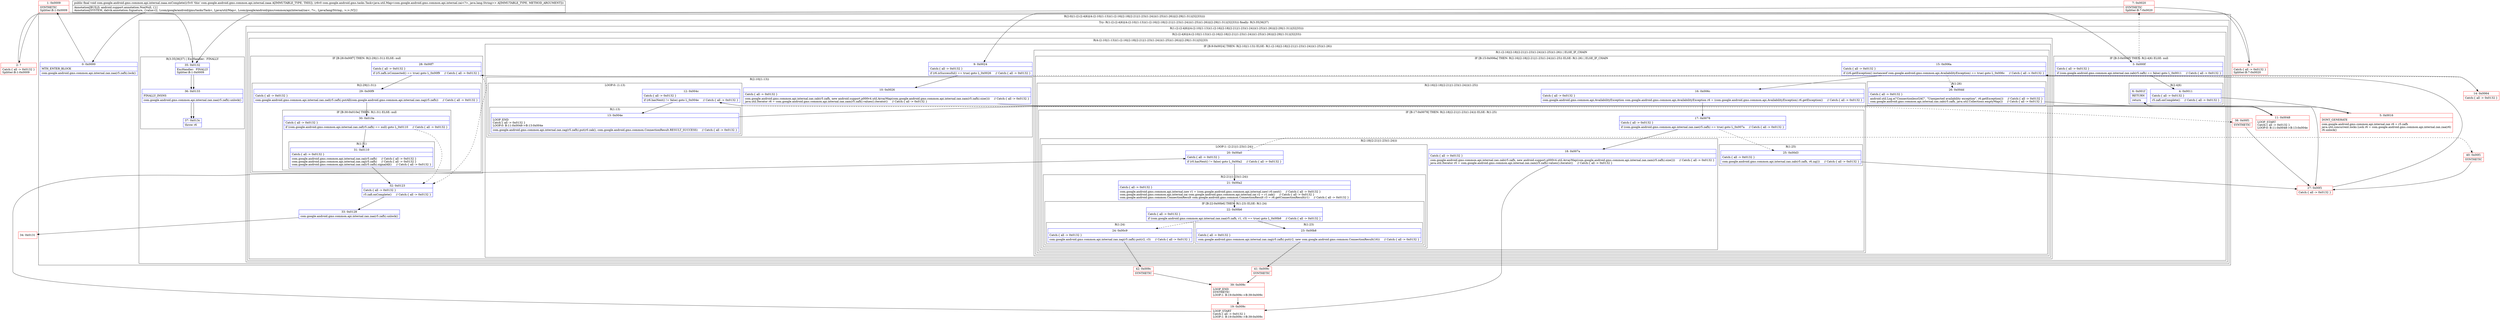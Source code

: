 digraph "CFG forcom.google.android.gms.common.api.internal.zaaa.onComplete(Lcom\/google\/android\/gms\/tasks\/Task;)V" {
subgraph cluster_Region_1348650892 {
label = "R(2:0|(1:(2:(2:4|6)|(4:(2:10|(1:13))(1:(2:16|(2:18|(2:21|(1:23)(1:24)))(1:25))(1:26))|(2:29|(1:31))|32|33))))";
node [shape=record,color=blue];
Node_0 [shape=record,label="{0\:\ 0x0000|MTH_ENTER_BLOCK\l|com.google.android.gms.common.api.internal.zax.zaa(r5.zafh).lock()\l}"];
subgraph cluster_TryCatchRegion_1632526252 {
label = "Try: R(1:(2:(2:4|6)|(4:(2:10|(1:13))(1:(2:16|(2:18|(2:21|(1:23)(1:24)))(1:25))(1:26))|(2:29|(1:31))|32|33))) finally: R(3:35|36|37)";
node [shape=record,color=blue];
subgraph cluster_Region_1134629478 {
label = "R(1:(2:(2:4|6)|(4:(2:10|(1:13))(1:(2:16|(2:18|(2:21|(1:23)(1:24)))(1:25))(1:26))|(2:29|(1:31))|32|33)))";
node [shape=record,color=blue];
subgraph cluster_Region_1342828031 {
label = "R(2:(2:4|6)|(4:(2:10|(1:13))(1:(2:16|(2:18|(2:21|(1:23)(1:24)))(1:25))(1:26))|(2:29|(1:31))|32|33))";
node [shape=record,color=blue];
subgraph cluster_IfRegion_378609365 {
label = "IF [B:3:0x000f] THEN: R(2:4|6) ELSE: null";
node [shape=record,color=blue];
Node_3 [shape=record,label="{3\:\ 0x000f|Catch:\{ all \-\> 0x0132 \}\l|if (com.google.android.gms.common.api.internal.zax.zab(r5.zafh) == false) goto L_0x0011     \/\/ Catch:\{ all \-\> 0x0132 \}\l}"];
subgraph cluster_Region_95518868 {
label = "R(2:4|6)";
node [shape=record,color=blue];
Node_4 [shape=record,label="{4\:\ 0x0011|Catch:\{ all \-\> 0x0132 \}\l|r5.zafi.onComplete()     \/\/ Catch:\{ all \-\> 0x0132 \}\l}"];
Node_6 [shape=record,label="{6\:\ 0x001f|RETURN\l|return\l}"];
}
}
subgraph cluster_Region_1321767014 {
label = "R(4:(2:10|(1:13))(1:(2:16|(2:18|(2:21|(1:23)(1:24)))(1:25))(1:26))|(2:29|(1:31))|32|33)";
node [shape=record,color=blue];
subgraph cluster_IfRegion_1370614357 {
label = "IF [B:9:0x0024] THEN: R(2:10|(1:13)) ELSE: R(1:(2:16|(2:18|(2:21|(1:23)(1:24)))(1:25))(1:26))";
node [shape=record,color=blue];
Node_9 [shape=record,label="{9\:\ 0x0024|Catch:\{ all \-\> 0x0132 \}\l|if (r6.isSuccessful() == true) goto L_0x0026     \/\/ Catch:\{ all \-\> 0x0132 \}\l}"];
subgraph cluster_Region_1338519808 {
label = "R(2:10|(1:13))";
node [shape=record,color=blue];
Node_10 [shape=record,label="{10\:\ 0x0026|Catch:\{ all \-\> 0x0132 \}\l|com.google.android.gms.common.api.internal.zax.zab(r5.zafh, new android.support.p000v4.util.ArrayMap(com.google.android.gms.common.api.internal.zax.zam(r5.zafh).size()))     \/\/ Catch:\{ all \-\> 0x0132 \}\ljava.util.Iterator r6 = com.google.android.gms.common.api.internal.zax.zam(r5.zafh).values().iterator()     \/\/ Catch:\{ all \-\> 0x0132 \}\l}"];
subgraph cluster_LoopRegion_1190440269 {
label = "LOOP:0: (1:13)";
node [shape=record,color=blue];
Node_12 [shape=record,label="{12\:\ 0x004c|Catch:\{ all \-\> 0x0132 \}\l|if (r6.hasNext() != false) goto L_0x004e     \/\/ Catch:\{ all \-\> 0x0132 \}\l}"];
subgraph cluster_Region_1286954581 {
label = "R(1:13)";
node [shape=record,color=blue];
Node_13 [shape=record,label="{13\:\ 0x004e|LOOP_END\lCatch:\{ all \-\> 0x0132 \}\lLOOP:0: B:11:0x0048\-\>B:13:0x004e\l|com.google.android.gms.common.api.internal.zax.zag(r5.zafh).put(r0.zak(), com.google.android.gms.common.ConnectionResult.RESULT_SUCCESS)     \/\/ Catch:\{ all \-\> 0x0132 \}\l}"];
}
}
}
subgraph cluster_Region_310961876 {
label = "R(1:(2:16|(2:18|(2:21|(1:23)(1:24)))(1:25))(1:26)) | ELSE_IF_CHAIN\l";
node [shape=record,color=blue];
subgraph cluster_IfRegion_482776500 {
label = "IF [B:15:0x006a] THEN: R(2:16|(2:18|(2:21|(1:23)(1:24)))(1:25)) ELSE: R(1:26) | ELSE_IF_CHAIN\l";
node [shape=record,color=blue];
Node_15 [shape=record,label="{15\:\ 0x006a|Catch:\{ all \-\> 0x0132 \}\l|if ((r6.getException() instanceof com.google.android.gms.common.api.AvailabilityException) == true) goto L_0x006c     \/\/ Catch:\{ all \-\> 0x0132 \}\l}"];
subgraph cluster_Region_132011047 {
label = "R(2:16|(2:18|(2:21|(1:23)(1:24)))(1:25))";
node [shape=record,color=blue];
Node_16 [shape=record,label="{16\:\ 0x006c|Catch:\{ all \-\> 0x0132 \}\l|com.google.android.gms.common.api.AvailabilityException com.google.android.gms.common.api.AvailabilityException r6 = (com.google.android.gms.common.api.AvailabilityException) r6.getException()     \/\/ Catch:\{ all \-\> 0x0132 \}\l}"];
subgraph cluster_IfRegion_2134625700 {
label = "IF [B:17:0x0078] THEN: R(2:18|(2:21|(1:23)(1:24))) ELSE: R(1:25)";
node [shape=record,color=blue];
Node_17 [shape=record,label="{17\:\ 0x0078|Catch:\{ all \-\> 0x0132 \}\l|if (com.google.android.gms.common.api.internal.zax.zae(r5.zafh) == true) goto L_0x007a     \/\/ Catch:\{ all \-\> 0x0132 \}\l}"];
subgraph cluster_Region_421164000 {
label = "R(2:18|(2:21|(1:23)(1:24)))";
node [shape=record,color=blue];
Node_18 [shape=record,label="{18\:\ 0x007a|Catch:\{ all \-\> 0x0132 \}\l|com.google.android.gms.common.api.internal.zax.zab(r5.zafh, new android.support.p000v4.util.ArrayMap(com.google.android.gms.common.api.internal.zax.zam(r5.zafh).size()))     \/\/ Catch:\{ all \-\> 0x0132 \}\ljava.util.Iterator r0 = com.google.android.gms.common.api.internal.zax.zam(r5.zafh).values().iterator()     \/\/ Catch:\{ all \-\> 0x0132 \}\l}"];
subgraph cluster_LoopRegion_1290897489 {
label = "LOOP:1: (2:21|(1:23)(1:24))";
node [shape=record,color=blue];
Node_20 [shape=record,label="{20\:\ 0x00a0|Catch:\{ all \-\> 0x0132 \}\l|if (r0.hasNext() != false) goto L_0x00a2     \/\/ Catch:\{ all \-\> 0x0132 \}\l}"];
subgraph cluster_Region_1532254814 {
label = "R(2:21|(1:23)(1:24))";
node [shape=record,color=blue];
Node_21 [shape=record,label="{21\:\ 0x00a2|Catch:\{ all \-\> 0x0132 \}\l|com.google.android.gms.common.api.internal.zaw r1 = (com.google.android.gms.common.api.internal.zaw) r0.next()     \/\/ Catch:\{ all \-\> 0x0132 \}\lcom.google.android.gms.common.api.internal.zai com.google.android.gms.common.api.internal.zai r2 = r1.zak()     \/\/ Catch:\{ all \-\> 0x0132 \}\lcom.google.android.gms.common.ConnectionResult com.google.android.gms.common.ConnectionResult r3 = r6.getConnectionResult(r1)     \/\/ Catch:\{ all \-\> 0x0132 \}\l}"];
subgraph cluster_IfRegion_824182707 {
label = "IF [B:22:0x00b6] THEN: R(1:23) ELSE: R(1:24)";
node [shape=record,color=blue];
Node_22 [shape=record,label="{22\:\ 0x00b6|Catch:\{ all \-\> 0x0132 \}\l|if (com.google.android.gms.common.api.internal.zax.zaa(r5.zafh, r1, r3) == true) goto L_0x00b8     \/\/ Catch:\{ all \-\> 0x0132 \}\l}"];
subgraph cluster_Region_1028994733 {
label = "R(1:23)";
node [shape=record,color=blue];
Node_23 [shape=record,label="{23\:\ 0x00b8|Catch:\{ all \-\> 0x0132 \}\l|com.google.android.gms.common.api.internal.zax.zag(r5.zafh).put(r2, new com.google.android.gms.common.ConnectionResult(16))     \/\/ Catch:\{ all \-\> 0x0132 \}\l}"];
}
subgraph cluster_Region_1214198348 {
label = "R(1:24)";
node [shape=record,color=blue];
Node_24 [shape=record,label="{24\:\ 0x00c9|Catch:\{ all \-\> 0x0132 \}\l|com.google.android.gms.common.api.internal.zax.zag(r5.zafh).put(r2, r3)     \/\/ Catch:\{ all \-\> 0x0132 \}\l}"];
}
}
}
}
}
subgraph cluster_Region_1997959939 {
label = "R(1:25)";
node [shape=record,color=blue];
Node_25 [shape=record,label="{25\:\ 0x00d3|Catch:\{ all \-\> 0x0132 \}\l|com.google.android.gms.common.api.internal.zax.zab(r5.zafh, r6.zaj())     \/\/ Catch:\{ all \-\> 0x0132 \}\l}"];
}
}
}
subgraph cluster_Region_1689444174 {
label = "R(1:26)";
node [shape=record,color=blue];
Node_26 [shape=record,label="{26\:\ 0x00dd|Catch:\{ all \-\> 0x0132 \}\l|android.util.Log.e(\"ConnectionlessGAC\", \"Unexpected availability exception\", r6.getException())     \/\/ Catch:\{ all \-\> 0x0132 \}\lcom.google.android.gms.common.api.internal.zax.zab(r5.zafh, java.util.Collections.emptyMap())     \/\/ Catch:\{ all \-\> 0x0132 \}\l}"];
}
}
}
}
subgraph cluster_IfRegion_1162176657 {
label = "IF [B:28:0x00f7] THEN: R(2:29|(1:31)) ELSE: null";
node [shape=record,color=blue];
Node_28 [shape=record,label="{28\:\ 0x00f7|Catch:\{ all \-\> 0x0132 \}\l|if (r5.zafh.isConnected() == true) goto L_0x00f9     \/\/ Catch:\{ all \-\> 0x0132 \}\l}"];
subgraph cluster_Region_252348074 {
label = "R(2:29|(1:31))";
node [shape=record,color=blue];
Node_29 [shape=record,label="{29\:\ 0x00f9|Catch:\{ all \-\> 0x0132 \}\l|com.google.android.gms.common.api.internal.zax.zad(r5.zafh).putAll(com.google.android.gms.common.api.internal.zax.zag(r5.zafh))     \/\/ Catch:\{ all \-\> 0x0132 \}\l}"];
subgraph cluster_IfRegion_1333343258 {
label = "IF [B:30:0x010e] THEN: R(1:31) ELSE: null";
node [shape=record,color=blue];
Node_30 [shape=record,label="{30\:\ 0x010e|Catch:\{ all \-\> 0x0132 \}\l|if (com.google.android.gms.common.api.internal.zax.zaf(r5.zafh) == null) goto L_0x0110     \/\/ Catch:\{ all \-\> 0x0132 \}\l}"];
subgraph cluster_Region_1036241428 {
label = "R(1:31)";
node [shape=record,color=blue];
Node_31 [shape=record,label="{31\:\ 0x0110|Catch:\{ all \-\> 0x0132 \}\l|com.google.android.gms.common.api.internal.zax.zai(r5.zafh)     \/\/ Catch:\{ all \-\> 0x0132 \}\lcom.google.android.gms.common.api.internal.zax.zaj(r5.zafh)     \/\/ Catch:\{ all \-\> 0x0132 \}\lcom.google.android.gms.common.api.internal.zax.zal(r5.zafh).signalAll()     \/\/ Catch:\{ all \-\> 0x0132 \}\l}"];
}
}
}
}
Node_32 [shape=record,label="{32\:\ 0x0123|Catch:\{ all \-\> 0x0132 \}\l|r5.zafi.onComplete()     \/\/ Catch:\{ all \-\> 0x0132 \}\l}"];
Node_33 [shape=record,label="{33\:\ 0x0128|com.google.android.gms.common.api.internal.zax.zaa(r5.zafh).unlock()\l}"];
}
}
}
subgraph cluster_Region_1395403997 {
label = "R(3:35|36|37) | ExcHandler:  FINALLY\l";
node [shape=record,color=blue];
Node_35 [shape=record,label="{35\:\ 0x0132|ExcHandler:  FINALLY\lSplitter:B:1:0x0009\l}"];
Node_36 [shape=record,label="{36\:\ 0x0133|FINALLY_INSNS\l|com.google.android.gms.common.api.internal.zax.zaa(r5.zafh).unlock()\l}"];
Node_37 [shape=record,label="{37\:\ 0x013c|throw r6\l}"];
}
}
}
subgraph cluster_Region_1395403997 {
label = "R(3:35|36|37) | ExcHandler:  FINALLY\l";
node [shape=record,color=blue];
Node_35 [shape=record,label="{35\:\ 0x0132|ExcHandler:  FINALLY\lSplitter:B:1:0x0009\l}"];
Node_36 [shape=record,label="{36\:\ 0x0133|FINALLY_INSNS\l|com.google.android.gms.common.api.internal.zax.zaa(r5.zafh).unlock()\l}"];
Node_37 [shape=record,label="{37\:\ 0x013c|throw r6\l}"];
}
Node_1 [shape=record,color=red,label="{1\:\ 0x0009|SYNTHETIC\lSplitter:B:1:0x0009\l}"];
Node_2 [shape=record,color=red,label="{2\:\ ?|Catch:\{ all \-\> 0x0132 \}\lSplitter:B:1:0x0009\l}"];
Node_5 [shape=record,color=red,label="{5\:\ 0x0016|DONT_GENERATE\l|com.google.android.gms.common.api.internal.zax r6 = r5.zafh\ljava.util.concurrent.locks.Lock r6 = com.google.android.gms.common.api.internal.zax.zaa(r6)\lr6.unlock()\l}"];
Node_7 [shape=record,color=red,label="{7\:\ 0x0020|SYNTHETIC\lSplitter:B:7:0x0020\l}"];
Node_8 [shape=record,color=red,label="{8\:\ ?|Catch:\{ all \-\> 0x0132 \}\lSplitter:B:7:0x0020\l}"];
Node_11 [shape=record,color=red,label="{11\:\ 0x0048|LOOP_START\lCatch:\{ all \-\> 0x0132 \}\lLOOP:0: B:11:0x0048\-\>B:13:0x004e\l}"];
Node_14 [shape=record,color=red,label="{14\:\ 0x0064|Catch:\{ all \-\> 0x0132 \}\l}"];
Node_19 [shape=record,color=red,label="{19\:\ 0x009c|LOOP_START\lCatch:\{ all \-\> 0x0132 \}\lLOOP:1: B:19:0x009c\-\>B:39:0x009c\l}"];
Node_27 [shape=record,color=red,label="{27\:\ 0x00f1|Catch:\{ all \-\> 0x0132 \}\l}"];
Node_34 [shape=record,color=red,label="{34\:\ 0x0131}"];
Node_38 [shape=record,color=red,label="{38\:\ 0x00f1|SYNTHETIC\l}"];
Node_39 [shape=record,color=red,label="{39\:\ 0x009c|LOOP_END\lSYNTHETIC\lLOOP:1: B:19:0x009c\-\>B:39:0x009c\l}"];
Node_40 [shape=record,color=red,label="{40\:\ 0x00f1|SYNTHETIC\l}"];
Node_41 [shape=record,color=red,label="{41\:\ 0x009c|SYNTHETIC\l}"];
Node_42 [shape=record,color=red,label="{42\:\ 0x009c|SYNTHETIC\l}"];
MethodNode[shape=record,label="{public final void com.google.android.gms.common.api.internal.zaaa.onComplete((r5v0 'this' com.google.android.gms.common.api.internal.zaaa A[IMMUTABLE_TYPE, THIS]), (r6v0 com.google.android.gms.tasks.Task\<java.util.Map\<com.google.android.gms.common.api.internal.zai\<?\>, java.lang.String\>\> A[IMMUTABLE_TYPE, METHOD_ARGUMENT]))  | Annotation[BUILD, android.support.annotation.NonNull, \{\}]\lAnnotation[SYSTEM, dalvik.annotation.Signature, \{value=[(, Lcom\/google\/android\/gms\/tasks\/Task\<, Ljava\/util\/Map\<, Lcom\/google\/android\/gms\/common\/api\/internal\/zai\<, *\>;, Ljava\/lang\/String;, \>;\>;)V]\}]\l}"];
MethodNode -> Node_0;
Node_0 -> Node_1;
Node_3 -> Node_4;
Node_3 -> Node_7[style=dashed];
Node_4 -> Node_5;
Node_9 -> Node_10;
Node_9 -> Node_14[style=dashed];
Node_10 -> Node_11;
Node_12 -> Node_13;
Node_12 -> Node_38[style=dashed];
Node_13 -> Node_11;
Node_15 -> Node_16;
Node_15 -> Node_26[style=dashed];
Node_16 -> Node_17;
Node_17 -> Node_18;
Node_17 -> Node_25[style=dashed];
Node_18 -> Node_19;
Node_20 -> Node_21;
Node_20 -> Node_40[style=dashed];
Node_21 -> Node_22;
Node_22 -> Node_23;
Node_22 -> Node_24[style=dashed];
Node_23 -> Node_41;
Node_24 -> Node_42;
Node_25 -> Node_27;
Node_26 -> Node_27;
Node_28 -> Node_29;
Node_28 -> Node_32[style=dashed];
Node_29 -> Node_30;
Node_30 -> Node_31;
Node_30 -> Node_32[style=dashed];
Node_31 -> Node_32;
Node_32 -> Node_33;
Node_33 -> Node_34;
Node_35 -> Node_36;
Node_36 -> Node_37;
Node_35 -> Node_36;
Node_36 -> Node_37;
Node_1 -> Node_2;
Node_1 -> Node_35;
Node_2 -> Node_3;
Node_5 -> Node_6;
Node_7 -> Node_8;
Node_7 -> Node_35;
Node_8 -> Node_9;
Node_11 -> Node_12;
Node_14 -> Node_15;
Node_19 -> Node_20;
Node_27 -> Node_28;
Node_38 -> Node_27;
Node_39 -> Node_19;
Node_40 -> Node_27;
Node_41 -> Node_39;
Node_42 -> Node_39;
}

